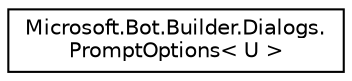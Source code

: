 digraph "Graphical Class Hierarchy"
{
  edge [fontname="Helvetica",fontsize="10",labelfontname="Helvetica",labelfontsize="10"];
  node [fontname="Helvetica",fontsize="10",shape=record];
  rankdir="LR";
  Node1 [label="Microsoft.Bot.Builder.Dialogs.\lPromptOptions\< U \>",height=0.2,width=0.4,color="black", fillcolor="white", style="filled",URL="$d0/d89/class_microsoft_1_1_bot_1_1_builder_1_1_dialogs_1_1_prompt_options.html"];
}
